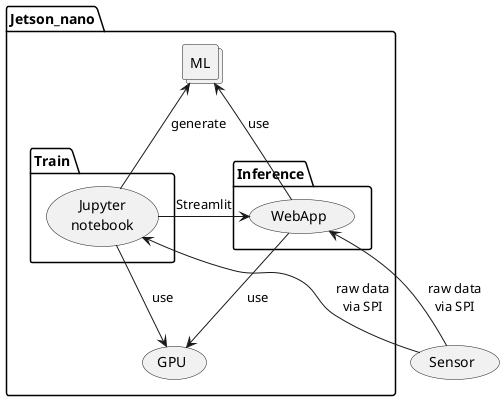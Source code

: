 @startuml

package Jetson_nano {
	package Train {
	  (Jupyter\nnotebook)
	}
	collections "ML"
	(Jupyter\nnotebook) -up-> ML : generate
	package Inference {
	  (WebApp)
	}
	ML <-down- (WebApp) : use
	(Jupyter\nnotebook) -> (WebApp) : Streamlit
	(GPU) <-up- (Jupyter\nnotebook) : use
	(GPU) <-up- (WebApp) : use
}
(Jupyter\nnotebook) <-down- (Sensor) : "raw data\nvia SPI"
(WebApp) <-down- (Sensor) : "raw data\nvia SPI"


newpage


cloud Cloud {
	package Train {
	  (Jupyter\nnotebook)
	}
	collections "ML"
	(Jupyter\nnotebook) -up-> ML : generate
	package Inference {
	  (WebApp)
	}
	ML <-down- (WebApp) : use
	(Jupyter\nnotebook) -> (WebApp) : Streamlit
	(GPU) <-up- (Jupyter\nnotebook) : use
	(GPU) <-up- (WebApp) : use
}

node IoT
(Jupyter\nnotebook) <--down-- IoT : "raw data\nvia IP"
(WebApp) <--down-- IoT : "raw data\nvia IP"
(Sensor) -> IoT: SPI


newpage

cloud "Cloud\n(Optional)" {
      package train {
	(Jupyter\nnotebook)
      }
      collections "ML"
      Artifact TinyML
      package UI {
	(WebApp) <-up- ML
      }
      (Jupyter\nnotebook) -up-> ML
ML -> TinyML : squash
(Jupyter\nnotebook) -> (WebApp) : Streamlit
(GPU) <-up- (Jupyter\nnotebook) : use
(GPU) <-up- (WebApp) : use
}

node IoT {
     Artifact "TinyML'"
}
TinyML -down-> "TinyML'" : install
"TinyML'" ..up..> (WebApp) : "pred\nvia network"
(Sensor) -down-> "TinyML'" : SPI

@enduml